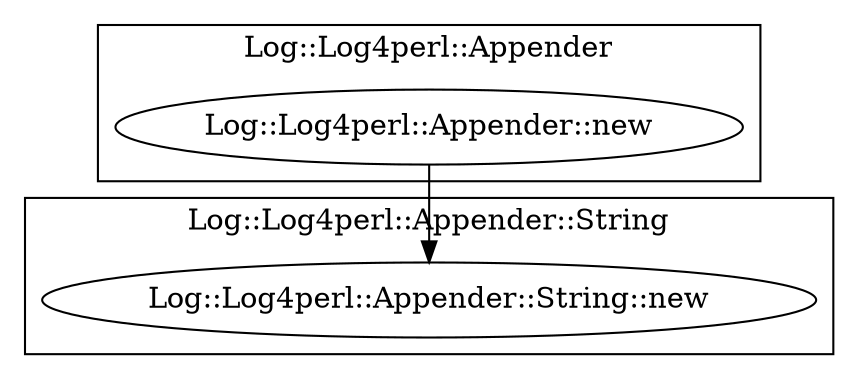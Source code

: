 digraph {
graph [overlap=false]
subgraph cluster_Log_Log4perl_Appender {
	label="Log::Log4perl::Appender";
	"Log::Log4perl::Appender::new";
}
subgraph cluster_Log_Log4perl_Appender_String {
	label="Log::Log4perl::Appender::String";
	"Log::Log4perl::Appender::String::new";
}
"Log::Log4perl::Appender::new" -> "Log::Log4perl::Appender::String::new";
}
